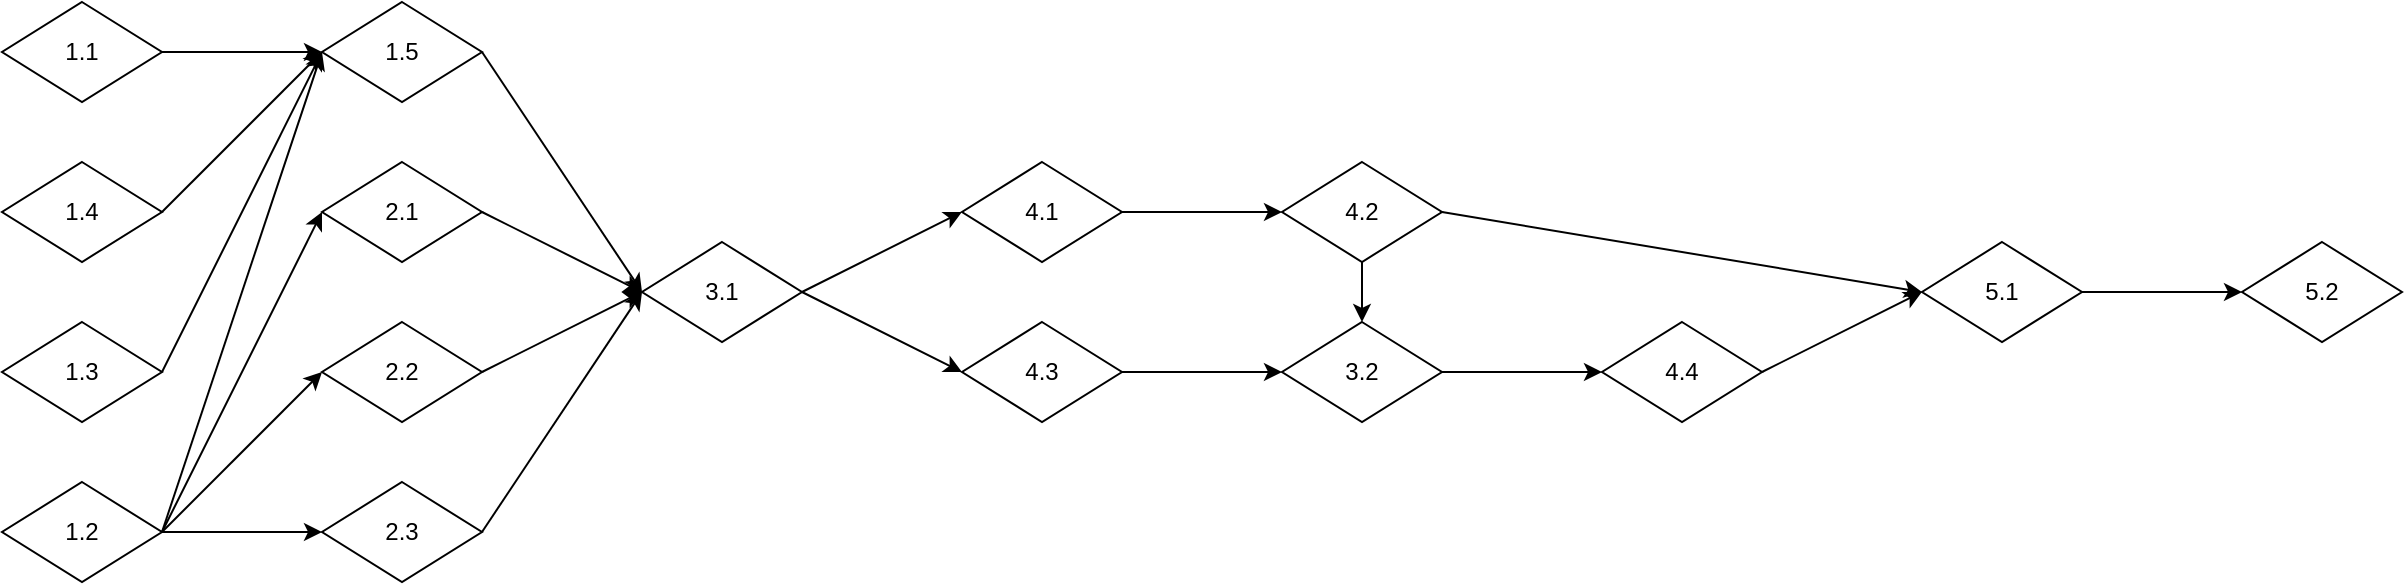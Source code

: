 <mxfile version="24.4.3" type="device">
  <diagram name="Page-1" id="YYM1_ph0669vdMbHxS5y">
    <mxGraphModel dx="1434" dy="746" grid="1" gridSize="10" guides="1" tooltips="1" connect="1" arrows="1" fold="1" page="1" pageScale="1" pageWidth="1654" pageHeight="1169" math="0" shadow="0">
      <root>
        <mxCell id="0" />
        <mxCell id="1" parent="0" />
        <mxCell id="XqJKA12RNHNlzY4lFOwq-1" value="1.1" style="rhombus;whiteSpace=wrap;html=1;" vertex="1" parent="1">
          <mxGeometry x="280" y="200" width="80" height="50" as="geometry" />
        </mxCell>
        <mxCell id="XqJKA12RNHNlzY4lFOwq-2" value="2.1" style="rhombus;whiteSpace=wrap;html=1;" vertex="1" parent="1">
          <mxGeometry x="440" y="280" width="80" height="50" as="geometry" />
        </mxCell>
        <mxCell id="XqJKA12RNHNlzY4lFOwq-3" value="1.5" style="rhombus;whiteSpace=wrap;html=1;" vertex="1" parent="1">
          <mxGeometry x="440" y="200" width="80" height="50" as="geometry" />
        </mxCell>
        <mxCell id="XqJKA12RNHNlzY4lFOwq-4" value="1.4" style="rhombus;whiteSpace=wrap;html=1;" vertex="1" parent="1">
          <mxGeometry x="280" y="280" width="80" height="50" as="geometry" />
        </mxCell>
        <mxCell id="XqJKA12RNHNlzY4lFOwq-5" value="1.3" style="rhombus;whiteSpace=wrap;html=1;" vertex="1" parent="1">
          <mxGeometry x="280" y="360" width="80" height="50" as="geometry" />
        </mxCell>
        <mxCell id="XqJKA12RNHNlzY4lFOwq-6" value="1.2" style="rhombus;whiteSpace=wrap;html=1;" vertex="1" parent="1">
          <mxGeometry x="280" y="440" width="80" height="50" as="geometry" />
        </mxCell>
        <mxCell id="XqJKA12RNHNlzY4lFOwq-8" value="2.2" style="rhombus;whiteSpace=wrap;html=1;" vertex="1" parent="1">
          <mxGeometry x="440" y="360" width="80" height="50" as="geometry" />
        </mxCell>
        <mxCell id="XqJKA12RNHNlzY4lFOwq-9" value="2.3" style="rhombus;whiteSpace=wrap;html=1;" vertex="1" parent="1">
          <mxGeometry x="440" y="440" width="80" height="50" as="geometry" />
        </mxCell>
        <mxCell id="XqJKA12RNHNlzY4lFOwq-10" value="3.1" style="rhombus;whiteSpace=wrap;html=1;" vertex="1" parent="1">
          <mxGeometry x="600" y="320" width="80" height="50" as="geometry" />
        </mxCell>
        <mxCell id="XqJKA12RNHNlzY4lFOwq-11" value="4.1" style="rhombus;whiteSpace=wrap;html=1;" vertex="1" parent="1">
          <mxGeometry x="760" y="280" width="80" height="50" as="geometry" />
        </mxCell>
        <mxCell id="XqJKA12RNHNlzY4lFOwq-12" value="4.3" style="rhombus;whiteSpace=wrap;html=1;" vertex="1" parent="1">
          <mxGeometry x="760" y="360" width="80" height="50" as="geometry" />
        </mxCell>
        <mxCell id="XqJKA12RNHNlzY4lFOwq-13" value="4.2" style="rhombus;whiteSpace=wrap;html=1;" vertex="1" parent="1">
          <mxGeometry x="920" y="280" width="80" height="50" as="geometry" />
        </mxCell>
        <mxCell id="XqJKA12RNHNlzY4lFOwq-14" value="3.2" style="rhombus;whiteSpace=wrap;html=1;" vertex="1" parent="1">
          <mxGeometry x="920" y="360" width="80" height="50" as="geometry" />
        </mxCell>
        <mxCell id="XqJKA12RNHNlzY4lFOwq-15" value="4.4" style="rhombus;whiteSpace=wrap;html=1;" vertex="1" parent="1">
          <mxGeometry x="1080" y="360" width="80" height="50" as="geometry" />
        </mxCell>
        <mxCell id="XqJKA12RNHNlzY4lFOwq-16" value="5.1" style="rhombus;whiteSpace=wrap;html=1;" vertex="1" parent="1">
          <mxGeometry x="1240" y="320" width="80" height="50" as="geometry" />
        </mxCell>
        <mxCell id="XqJKA12RNHNlzY4lFOwq-17" value="5.2" style="rhombus;whiteSpace=wrap;html=1;" vertex="1" parent="1">
          <mxGeometry x="1400" y="320" width="80" height="50" as="geometry" />
        </mxCell>
        <mxCell id="XqJKA12RNHNlzY4lFOwq-18" value="" style="endArrow=classic;html=1;rounded=0;exitX=1;exitY=0.5;exitDx=0;exitDy=0;entryX=0;entryY=0.5;entryDx=0;entryDy=0;" edge="1" parent="1" source="XqJKA12RNHNlzY4lFOwq-1" target="XqJKA12RNHNlzY4lFOwq-3">
          <mxGeometry width="50" height="50" relative="1" as="geometry">
            <mxPoint x="870" y="410" as="sourcePoint" />
            <mxPoint x="920" y="360" as="targetPoint" />
          </mxGeometry>
        </mxCell>
        <mxCell id="XqJKA12RNHNlzY4lFOwq-19" value="" style="endArrow=classic;html=1;rounded=0;exitX=1;exitY=0.5;exitDx=0;exitDy=0;entryX=0;entryY=0.5;entryDx=0;entryDy=0;" edge="1" parent="1" source="XqJKA12RNHNlzY4lFOwq-6" target="XqJKA12RNHNlzY4lFOwq-3">
          <mxGeometry width="50" height="50" relative="1" as="geometry">
            <mxPoint x="390" y="290" as="sourcePoint" />
            <mxPoint x="440" y="240" as="targetPoint" />
          </mxGeometry>
        </mxCell>
        <mxCell id="XqJKA12RNHNlzY4lFOwq-20" value="" style="endArrow=classic;html=1;rounded=0;exitX=1;exitY=0.5;exitDx=0;exitDy=0;entryX=0;entryY=0.5;entryDx=0;entryDy=0;" edge="1" parent="1" source="XqJKA12RNHNlzY4lFOwq-6" target="XqJKA12RNHNlzY4lFOwq-2">
          <mxGeometry width="50" height="50" relative="1" as="geometry">
            <mxPoint x="370" y="360" as="sourcePoint" />
            <mxPoint x="420" y="310" as="targetPoint" />
          </mxGeometry>
        </mxCell>
        <mxCell id="XqJKA12RNHNlzY4lFOwq-21" value="" style="endArrow=classic;html=1;rounded=0;exitX=1;exitY=0.5;exitDx=0;exitDy=0;entryX=0;entryY=0.5;entryDx=0;entryDy=0;" edge="1" parent="1" source="XqJKA12RNHNlzY4lFOwq-6" target="XqJKA12RNHNlzY4lFOwq-8">
          <mxGeometry width="50" height="50" relative="1" as="geometry">
            <mxPoint x="380" y="400" as="sourcePoint" />
            <mxPoint x="430" y="350" as="targetPoint" />
          </mxGeometry>
        </mxCell>
        <mxCell id="XqJKA12RNHNlzY4lFOwq-22" value="" style="endArrow=classic;html=1;rounded=0;exitX=1;exitY=0.5;exitDx=0;exitDy=0;entryX=0;entryY=0.5;entryDx=0;entryDy=0;" edge="1" parent="1" source="XqJKA12RNHNlzY4lFOwq-4" target="XqJKA12RNHNlzY4lFOwq-3">
          <mxGeometry width="50" height="50" relative="1" as="geometry">
            <mxPoint x="370" y="450" as="sourcePoint" />
            <mxPoint x="420" y="400" as="targetPoint" />
          </mxGeometry>
        </mxCell>
        <mxCell id="XqJKA12RNHNlzY4lFOwq-23" value="" style="endArrow=classic;html=1;rounded=0;exitX=1;exitY=0.5;exitDx=0;exitDy=0;entryX=0;entryY=0.5;entryDx=0;entryDy=0;" edge="1" parent="1" source="XqJKA12RNHNlzY4lFOwq-5" target="XqJKA12RNHNlzY4lFOwq-3">
          <mxGeometry width="50" height="50" relative="1" as="geometry">
            <mxPoint x="400" y="480" as="sourcePoint" />
            <mxPoint x="430" y="230" as="targetPoint" />
          </mxGeometry>
        </mxCell>
        <mxCell id="XqJKA12RNHNlzY4lFOwq-24" value="" style="endArrow=classic;html=1;rounded=0;exitX=1;exitY=0.5;exitDx=0;exitDy=0;entryX=0;entryY=0.5;entryDx=0;entryDy=0;" edge="1" parent="1" source="XqJKA12RNHNlzY4lFOwq-6" target="XqJKA12RNHNlzY4lFOwq-9">
          <mxGeometry width="50" height="50" relative="1" as="geometry">
            <mxPoint x="420" y="490" as="sourcePoint" />
            <mxPoint x="470" y="440" as="targetPoint" />
          </mxGeometry>
        </mxCell>
        <mxCell id="XqJKA12RNHNlzY4lFOwq-26" value="" style="endArrow=classic;html=1;rounded=0;entryX=0;entryY=0.5;entryDx=0;entryDy=0;exitX=1;exitY=0.5;exitDx=0;exitDy=0;" edge="1" parent="1" source="XqJKA12RNHNlzY4lFOwq-9" target="XqJKA12RNHNlzY4lFOwq-10">
          <mxGeometry width="50" height="50" relative="1" as="geometry">
            <mxPoint x="530" y="400" as="sourcePoint" />
            <mxPoint x="580" y="350" as="targetPoint" />
          </mxGeometry>
        </mxCell>
        <mxCell id="XqJKA12RNHNlzY4lFOwq-27" value="" style="endArrow=classic;html=1;rounded=0;entryX=0;entryY=0.5;entryDx=0;entryDy=0;exitX=1;exitY=0.5;exitDx=0;exitDy=0;" edge="1" parent="1" source="XqJKA12RNHNlzY4lFOwq-8" target="XqJKA12RNHNlzY4lFOwq-10">
          <mxGeometry width="50" height="50" relative="1" as="geometry">
            <mxPoint x="530" y="475" as="sourcePoint" />
            <mxPoint x="610" y="355" as="targetPoint" />
          </mxGeometry>
        </mxCell>
        <mxCell id="XqJKA12RNHNlzY4lFOwq-28" value="" style="endArrow=classic;html=1;rounded=0;entryX=0;entryY=0.5;entryDx=0;entryDy=0;exitX=1;exitY=0.5;exitDx=0;exitDy=0;" edge="1" parent="1" source="XqJKA12RNHNlzY4lFOwq-2" target="XqJKA12RNHNlzY4lFOwq-10">
          <mxGeometry width="50" height="50" relative="1" as="geometry">
            <mxPoint x="530" y="395" as="sourcePoint" />
            <mxPoint x="610" y="355" as="targetPoint" />
          </mxGeometry>
        </mxCell>
        <mxCell id="XqJKA12RNHNlzY4lFOwq-29" value="" style="endArrow=classic;html=1;rounded=0;exitX=1;exitY=0.5;exitDx=0;exitDy=0;entryX=0;entryY=0.5;entryDx=0;entryDy=0;" edge="1" parent="1" source="XqJKA12RNHNlzY4lFOwq-3" target="XqJKA12RNHNlzY4lFOwq-10">
          <mxGeometry width="50" height="50" relative="1" as="geometry">
            <mxPoint x="530" y="315" as="sourcePoint" />
            <mxPoint x="600" y="340" as="targetPoint" />
          </mxGeometry>
        </mxCell>
        <mxCell id="XqJKA12RNHNlzY4lFOwq-30" value="" style="endArrow=classic;html=1;rounded=0;entryX=0;entryY=0.5;entryDx=0;entryDy=0;exitX=1;exitY=0.5;exitDx=0;exitDy=0;" edge="1" parent="1" source="XqJKA12RNHNlzY4lFOwq-10" target="XqJKA12RNHNlzY4lFOwq-11">
          <mxGeometry width="50" height="50" relative="1" as="geometry">
            <mxPoint x="540" y="325" as="sourcePoint" />
            <mxPoint x="620" y="365" as="targetPoint" />
          </mxGeometry>
        </mxCell>
        <mxCell id="XqJKA12RNHNlzY4lFOwq-31" value="" style="endArrow=classic;html=1;rounded=0;entryX=0;entryY=0.5;entryDx=0;entryDy=0;exitX=1;exitY=0.5;exitDx=0;exitDy=0;" edge="1" parent="1" source="XqJKA12RNHNlzY4lFOwq-10" target="XqJKA12RNHNlzY4lFOwq-12">
          <mxGeometry width="50" height="50" relative="1" as="geometry">
            <mxPoint x="690" y="355" as="sourcePoint" />
            <mxPoint x="770" y="315" as="targetPoint" />
          </mxGeometry>
        </mxCell>
        <mxCell id="XqJKA12RNHNlzY4lFOwq-32" value="" style="endArrow=classic;html=1;rounded=0;entryX=0;entryY=0.5;entryDx=0;entryDy=0;exitX=1;exitY=0.5;exitDx=0;exitDy=0;" edge="1" parent="1" source="XqJKA12RNHNlzY4lFOwq-12" target="XqJKA12RNHNlzY4lFOwq-14">
          <mxGeometry width="50" height="50" relative="1" as="geometry">
            <mxPoint x="690" y="355" as="sourcePoint" />
            <mxPoint x="770" y="395" as="targetPoint" />
          </mxGeometry>
        </mxCell>
        <mxCell id="XqJKA12RNHNlzY4lFOwq-33" value="" style="endArrow=classic;html=1;rounded=0;entryX=0;entryY=0.5;entryDx=0;entryDy=0;exitX=1;exitY=0.5;exitDx=0;exitDy=0;" edge="1" parent="1" source="XqJKA12RNHNlzY4lFOwq-11" target="XqJKA12RNHNlzY4lFOwq-13">
          <mxGeometry width="50" height="50" relative="1" as="geometry">
            <mxPoint x="850" y="395" as="sourcePoint" />
            <mxPoint x="930" y="395" as="targetPoint" />
          </mxGeometry>
        </mxCell>
        <mxCell id="XqJKA12RNHNlzY4lFOwq-34" value="" style="endArrow=classic;html=1;rounded=0;entryX=0.5;entryY=0;entryDx=0;entryDy=0;exitX=0.5;exitY=1;exitDx=0;exitDy=0;" edge="1" parent="1" source="XqJKA12RNHNlzY4lFOwq-13" target="XqJKA12RNHNlzY4lFOwq-14">
          <mxGeometry width="50" height="50" relative="1" as="geometry">
            <mxPoint x="850" y="315" as="sourcePoint" />
            <mxPoint x="930" y="315" as="targetPoint" />
          </mxGeometry>
        </mxCell>
        <mxCell id="XqJKA12RNHNlzY4lFOwq-35" value="" style="endArrow=classic;html=1;rounded=0;entryX=0;entryY=0.5;entryDx=0;entryDy=0;exitX=1;exitY=0.5;exitDx=0;exitDy=0;" edge="1" parent="1" source="XqJKA12RNHNlzY4lFOwq-14" target="XqJKA12RNHNlzY4lFOwq-15">
          <mxGeometry width="50" height="50" relative="1" as="geometry">
            <mxPoint x="970" y="340" as="sourcePoint" />
            <mxPoint x="970" y="370" as="targetPoint" />
          </mxGeometry>
        </mxCell>
        <mxCell id="XqJKA12RNHNlzY4lFOwq-36" value="" style="endArrow=classic;html=1;rounded=0;entryX=0;entryY=0.5;entryDx=0;entryDy=0;exitX=1;exitY=0.5;exitDx=0;exitDy=0;" edge="1" parent="1" source="XqJKA12RNHNlzY4lFOwq-13" target="XqJKA12RNHNlzY4lFOwq-16">
          <mxGeometry width="50" height="50" relative="1" as="geometry">
            <mxPoint x="1010" y="395" as="sourcePoint" />
            <mxPoint x="1090" y="395" as="targetPoint" />
          </mxGeometry>
        </mxCell>
        <mxCell id="XqJKA12RNHNlzY4lFOwq-37" value="" style="endArrow=classic;html=1;rounded=0;entryX=0;entryY=0.5;entryDx=0;entryDy=0;exitX=1;exitY=0.5;exitDx=0;exitDy=0;" edge="1" parent="1" source="XqJKA12RNHNlzY4lFOwq-15" target="XqJKA12RNHNlzY4lFOwq-16">
          <mxGeometry width="50" height="50" relative="1" as="geometry">
            <mxPoint x="1010" y="315" as="sourcePoint" />
            <mxPoint x="1250" y="355" as="targetPoint" />
          </mxGeometry>
        </mxCell>
        <mxCell id="XqJKA12RNHNlzY4lFOwq-38" value="" style="endArrow=classic;html=1;rounded=0;entryX=0;entryY=0.5;entryDx=0;entryDy=0;exitX=1;exitY=0.5;exitDx=0;exitDy=0;" edge="1" parent="1" source="XqJKA12RNHNlzY4lFOwq-16" target="XqJKA12RNHNlzY4lFOwq-17">
          <mxGeometry width="50" height="50" relative="1" as="geometry">
            <mxPoint x="1020" y="325" as="sourcePoint" />
            <mxPoint x="1260" y="365" as="targetPoint" />
          </mxGeometry>
        </mxCell>
      </root>
    </mxGraphModel>
  </diagram>
</mxfile>
